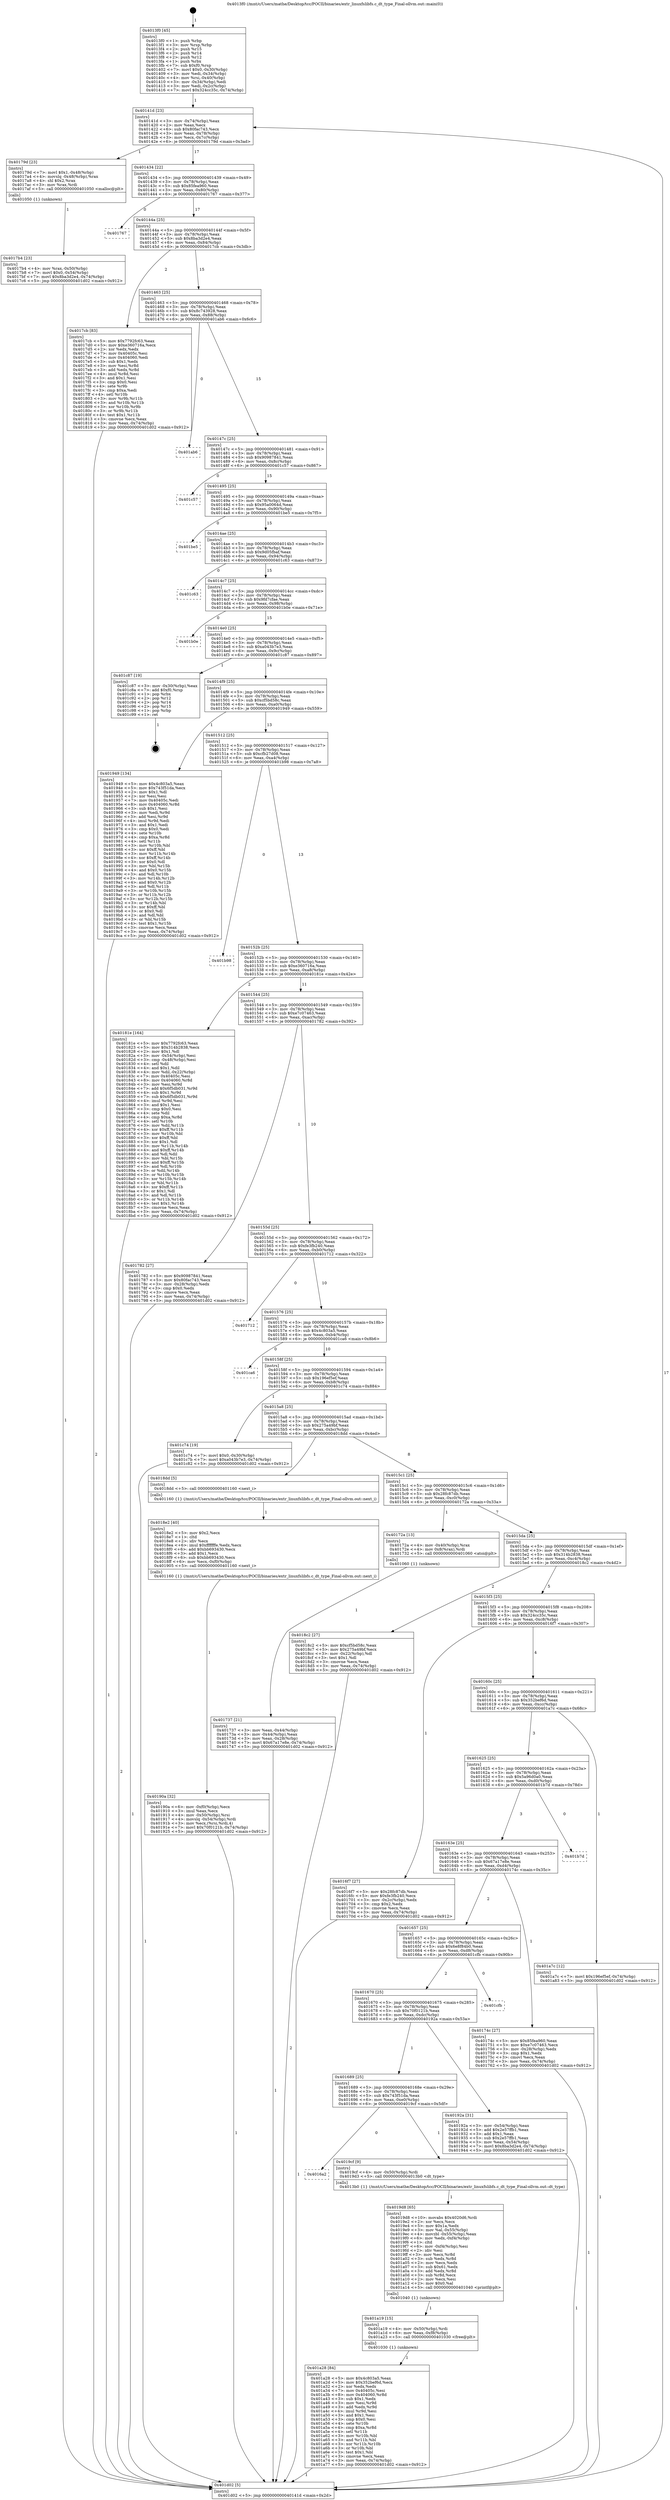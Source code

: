 digraph "0x4013f0" {
  label = "0x4013f0 (/mnt/c/Users/mathe/Desktop/tcc/POCII/binaries/extr_linuxfslibfs.c_dt_type_Final-ollvm.out::main(0))"
  labelloc = "t"
  node[shape=record]

  Entry [label="",width=0.3,height=0.3,shape=circle,fillcolor=black,style=filled]
  "0x40141d" [label="{
     0x40141d [23]\l
     | [instrs]\l
     &nbsp;&nbsp;0x40141d \<+3\>: mov -0x74(%rbp),%eax\l
     &nbsp;&nbsp;0x401420 \<+2\>: mov %eax,%ecx\l
     &nbsp;&nbsp;0x401422 \<+6\>: sub $0x80fac743,%ecx\l
     &nbsp;&nbsp;0x401428 \<+3\>: mov %eax,-0x78(%rbp)\l
     &nbsp;&nbsp;0x40142b \<+3\>: mov %ecx,-0x7c(%rbp)\l
     &nbsp;&nbsp;0x40142e \<+6\>: je 000000000040179d \<main+0x3ad\>\l
  }"]
  "0x40179d" [label="{
     0x40179d [23]\l
     | [instrs]\l
     &nbsp;&nbsp;0x40179d \<+7\>: movl $0x1,-0x48(%rbp)\l
     &nbsp;&nbsp;0x4017a4 \<+4\>: movslq -0x48(%rbp),%rax\l
     &nbsp;&nbsp;0x4017a8 \<+4\>: shl $0x2,%rax\l
     &nbsp;&nbsp;0x4017ac \<+3\>: mov %rax,%rdi\l
     &nbsp;&nbsp;0x4017af \<+5\>: call 0000000000401050 \<malloc@plt\>\l
     | [calls]\l
     &nbsp;&nbsp;0x401050 \{1\} (unknown)\l
  }"]
  "0x401434" [label="{
     0x401434 [22]\l
     | [instrs]\l
     &nbsp;&nbsp;0x401434 \<+5\>: jmp 0000000000401439 \<main+0x49\>\l
     &nbsp;&nbsp;0x401439 \<+3\>: mov -0x78(%rbp),%eax\l
     &nbsp;&nbsp;0x40143c \<+5\>: sub $0x85fea960,%eax\l
     &nbsp;&nbsp;0x401441 \<+3\>: mov %eax,-0x80(%rbp)\l
     &nbsp;&nbsp;0x401444 \<+6\>: je 0000000000401767 \<main+0x377\>\l
  }"]
  Exit [label="",width=0.3,height=0.3,shape=circle,fillcolor=black,style=filled,peripheries=2]
  "0x401767" [label="{
     0x401767\l
  }", style=dashed]
  "0x40144a" [label="{
     0x40144a [25]\l
     | [instrs]\l
     &nbsp;&nbsp;0x40144a \<+5\>: jmp 000000000040144f \<main+0x5f\>\l
     &nbsp;&nbsp;0x40144f \<+3\>: mov -0x78(%rbp),%eax\l
     &nbsp;&nbsp;0x401452 \<+5\>: sub $0x8ba3d2e4,%eax\l
     &nbsp;&nbsp;0x401457 \<+6\>: mov %eax,-0x84(%rbp)\l
     &nbsp;&nbsp;0x40145d \<+6\>: je 00000000004017cb \<main+0x3db\>\l
  }"]
  "0x401a28" [label="{
     0x401a28 [84]\l
     | [instrs]\l
     &nbsp;&nbsp;0x401a28 \<+5\>: mov $0x4c803a5,%eax\l
     &nbsp;&nbsp;0x401a2d \<+5\>: mov $0x352bef6d,%ecx\l
     &nbsp;&nbsp;0x401a32 \<+2\>: xor %edx,%edx\l
     &nbsp;&nbsp;0x401a34 \<+7\>: mov 0x40405c,%esi\l
     &nbsp;&nbsp;0x401a3b \<+8\>: mov 0x404060,%r8d\l
     &nbsp;&nbsp;0x401a43 \<+3\>: sub $0x1,%edx\l
     &nbsp;&nbsp;0x401a46 \<+3\>: mov %esi,%r9d\l
     &nbsp;&nbsp;0x401a49 \<+3\>: add %edx,%r9d\l
     &nbsp;&nbsp;0x401a4c \<+4\>: imul %r9d,%esi\l
     &nbsp;&nbsp;0x401a50 \<+3\>: and $0x1,%esi\l
     &nbsp;&nbsp;0x401a53 \<+3\>: cmp $0x0,%esi\l
     &nbsp;&nbsp;0x401a56 \<+4\>: sete %r10b\l
     &nbsp;&nbsp;0x401a5a \<+4\>: cmp $0xa,%r8d\l
     &nbsp;&nbsp;0x401a5e \<+4\>: setl %r11b\l
     &nbsp;&nbsp;0x401a62 \<+3\>: mov %r10b,%bl\l
     &nbsp;&nbsp;0x401a65 \<+3\>: and %r11b,%bl\l
     &nbsp;&nbsp;0x401a68 \<+3\>: xor %r11b,%r10b\l
     &nbsp;&nbsp;0x401a6b \<+3\>: or %r10b,%bl\l
     &nbsp;&nbsp;0x401a6e \<+3\>: test $0x1,%bl\l
     &nbsp;&nbsp;0x401a71 \<+3\>: cmovne %ecx,%eax\l
     &nbsp;&nbsp;0x401a74 \<+3\>: mov %eax,-0x74(%rbp)\l
     &nbsp;&nbsp;0x401a77 \<+5\>: jmp 0000000000401d02 \<main+0x912\>\l
  }"]
  "0x4017cb" [label="{
     0x4017cb [83]\l
     | [instrs]\l
     &nbsp;&nbsp;0x4017cb \<+5\>: mov $0x7792fc63,%eax\l
     &nbsp;&nbsp;0x4017d0 \<+5\>: mov $0xe360716a,%ecx\l
     &nbsp;&nbsp;0x4017d5 \<+2\>: xor %edx,%edx\l
     &nbsp;&nbsp;0x4017d7 \<+7\>: mov 0x40405c,%esi\l
     &nbsp;&nbsp;0x4017de \<+7\>: mov 0x404060,%edi\l
     &nbsp;&nbsp;0x4017e5 \<+3\>: sub $0x1,%edx\l
     &nbsp;&nbsp;0x4017e8 \<+3\>: mov %esi,%r8d\l
     &nbsp;&nbsp;0x4017eb \<+3\>: add %edx,%r8d\l
     &nbsp;&nbsp;0x4017ee \<+4\>: imul %r8d,%esi\l
     &nbsp;&nbsp;0x4017f2 \<+3\>: and $0x1,%esi\l
     &nbsp;&nbsp;0x4017f5 \<+3\>: cmp $0x0,%esi\l
     &nbsp;&nbsp;0x4017f8 \<+4\>: sete %r9b\l
     &nbsp;&nbsp;0x4017fc \<+3\>: cmp $0xa,%edi\l
     &nbsp;&nbsp;0x4017ff \<+4\>: setl %r10b\l
     &nbsp;&nbsp;0x401803 \<+3\>: mov %r9b,%r11b\l
     &nbsp;&nbsp;0x401806 \<+3\>: and %r10b,%r11b\l
     &nbsp;&nbsp;0x401809 \<+3\>: xor %r10b,%r9b\l
     &nbsp;&nbsp;0x40180c \<+3\>: or %r9b,%r11b\l
     &nbsp;&nbsp;0x40180f \<+4\>: test $0x1,%r11b\l
     &nbsp;&nbsp;0x401813 \<+3\>: cmovne %ecx,%eax\l
     &nbsp;&nbsp;0x401816 \<+3\>: mov %eax,-0x74(%rbp)\l
     &nbsp;&nbsp;0x401819 \<+5\>: jmp 0000000000401d02 \<main+0x912\>\l
  }"]
  "0x401463" [label="{
     0x401463 [25]\l
     | [instrs]\l
     &nbsp;&nbsp;0x401463 \<+5\>: jmp 0000000000401468 \<main+0x78\>\l
     &nbsp;&nbsp;0x401468 \<+3\>: mov -0x78(%rbp),%eax\l
     &nbsp;&nbsp;0x40146b \<+5\>: sub $0x8c743928,%eax\l
     &nbsp;&nbsp;0x401470 \<+6\>: mov %eax,-0x88(%rbp)\l
     &nbsp;&nbsp;0x401476 \<+6\>: je 0000000000401ab6 \<main+0x6c6\>\l
  }"]
  "0x401a19" [label="{
     0x401a19 [15]\l
     | [instrs]\l
     &nbsp;&nbsp;0x401a19 \<+4\>: mov -0x50(%rbp),%rdi\l
     &nbsp;&nbsp;0x401a1d \<+6\>: mov %eax,-0xf8(%rbp)\l
     &nbsp;&nbsp;0x401a23 \<+5\>: call 0000000000401030 \<free@plt\>\l
     | [calls]\l
     &nbsp;&nbsp;0x401030 \{1\} (unknown)\l
  }"]
  "0x401ab6" [label="{
     0x401ab6\l
  }", style=dashed]
  "0x40147c" [label="{
     0x40147c [25]\l
     | [instrs]\l
     &nbsp;&nbsp;0x40147c \<+5\>: jmp 0000000000401481 \<main+0x91\>\l
     &nbsp;&nbsp;0x401481 \<+3\>: mov -0x78(%rbp),%eax\l
     &nbsp;&nbsp;0x401484 \<+5\>: sub $0x90987841,%eax\l
     &nbsp;&nbsp;0x401489 \<+6\>: mov %eax,-0x8c(%rbp)\l
     &nbsp;&nbsp;0x40148f \<+6\>: je 0000000000401c57 \<main+0x867\>\l
  }"]
  "0x4019d8" [label="{
     0x4019d8 [65]\l
     | [instrs]\l
     &nbsp;&nbsp;0x4019d8 \<+10\>: movabs $0x4020d6,%rdi\l
     &nbsp;&nbsp;0x4019e2 \<+2\>: xor %ecx,%ecx\l
     &nbsp;&nbsp;0x4019e4 \<+5\>: mov $0x1a,%edx\l
     &nbsp;&nbsp;0x4019e9 \<+3\>: mov %al,-0x55(%rbp)\l
     &nbsp;&nbsp;0x4019ec \<+4\>: movzbl -0x55(%rbp),%eax\l
     &nbsp;&nbsp;0x4019f0 \<+6\>: mov %edx,-0xf4(%rbp)\l
     &nbsp;&nbsp;0x4019f6 \<+1\>: cltd\l
     &nbsp;&nbsp;0x4019f7 \<+6\>: mov -0xf4(%rbp),%esi\l
     &nbsp;&nbsp;0x4019fd \<+2\>: idiv %esi\l
     &nbsp;&nbsp;0x4019ff \<+3\>: mov %ecx,%r8d\l
     &nbsp;&nbsp;0x401a02 \<+3\>: sub %edx,%r8d\l
     &nbsp;&nbsp;0x401a05 \<+2\>: mov %ecx,%edx\l
     &nbsp;&nbsp;0x401a07 \<+3\>: sub $0x61,%edx\l
     &nbsp;&nbsp;0x401a0a \<+3\>: add %edx,%r8d\l
     &nbsp;&nbsp;0x401a0d \<+3\>: sub %r8d,%ecx\l
     &nbsp;&nbsp;0x401a10 \<+2\>: mov %ecx,%esi\l
     &nbsp;&nbsp;0x401a12 \<+2\>: mov $0x0,%al\l
     &nbsp;&nbsp;0x401a14 \<+5\>: call 0000000000401040 \<printf@plt\>\l
     | [calls]\l
     &nbsp;&nbsp;0x401040 \{1\} (unknown)\l
  }"]
  "0x401c57" [label="{
     0x401c57\l
  }", style=dashed]
  "0x401495" [label="{
     0x401495 [25]\l
     | [instrs]\l
     &nbsp;&nbsp;0x401495 \<+5\>: jmp 000000000040149a \<main+0xaa\>\l
     &nbsp;&nbsp;0x40149a \<+3\>: mov -0x78(%rbp),%eax\l
     &nbsp;&nbsp;0x40149d \<+5\>: sub $0x95a0064d,%eax\l
     &nbsp;&nbsp;0x4014a2 \<+6\>: mov %eax,-0x90(%rbp)\l
     &nbsp;&nbsp;0x4014a8 \<+6\>: je 0000000000401be5 \<main+0x7f5\>\l
  }"]
  "0x4016a2" [label="{
     0x4016a2\l
  }", style=dashed]
  "0x401be5" [label="{
     0x401be5\l
  }", style=dashed]
  "0x4014ae" [label="{
     0x4014ae [25]\l
     | [instrs]\l
     &nbsp;&nbsp;0x4014ae \<+5\>: jmp 00000000004014b3 \<main+0xc3\>\l
     &nbsp;&nbsp;0x4014b3 \<+3\>: mov -0x78(%rbp),%eax\l
     &nbsp;&nbsp;0x4014b6 \<+5\>: sub $0x9d05fbaf,%eax\l
     &nbsp;&nbsp;0x4014bb \<+6\>: mov %eax,-0x94(%rbp)\l
     &nbsp;&nbsp;0x4014c1 \<+6\>: je 0000000000401c63 \<main+0x873\>\l
  }"]
  "0x4019cf" [label="{
     0x4019cf [9]\l
     | [instrs]\l
     &nbsp;&nbsp;0x4019cf \<+4\>: mov -0x50(%rbp),%rdi\l
     &nbsp;&nbsp;0x4019d3 \<+5\>: call 00000000004013b0 \<dt_type\>\l
     | [calls]\l
     &nbsp;&nbsp;0x4013b0 \{1\} (/mnt/c/Users/mathe/Desktop/tcc/POCII/binaries/extr_linuxfslibfs.c_dt_type_Final-ollvm.out::dt_type)\l
  }"]
  "0x401c63" [label="{
     0x401c63\l
  }", style=dashed]
  "0x4014c7" [label="{
     0x4014c7 [25]\l
     | [instrs]\l
     &nbsp;&nbsp;0x4014c7 \<+5\>: jmp 00000000004014cc \<main+0xdc\>\l
     &nbsp;&nbsp;0x4014cc \<+3\>: mov -0x78(%rbp),%eax\l
     &nbsp;&nbsp;0x4014cf \<+5\>: sub $0x9fd7cfae,%eax\l
     &nbsp;&nbsp;0x4014d4 \<+6\>: mov %eax,-0x98(%rbp)\l
     &nbsp;&nbsp;0x4014da \<+6\>: je 0000000000401b0e \<main+0x71e\>\l
  }"]
  "0x401689" [label="{
     0x401689 [25]\l
     | [instrs]\l
     &nbsp;&nbsp;0x401689 \<+5\>: jmp 000000000040168e \<main+0x29e\>\l
     &nbsp;&nbsp;0x40168e \<+3\>: mov -0x78(%rbp),%eax\l
     &nbsp;&nbsp;0x401691 \<+5\>: sub $0x743f51da,%eax\l
     &nbsp;&nbsp;0x401696 \<+6\>: mov %eax,-0xe0(%rbp)\l
     &nbsp;&nbsp;0x40169c \<+6\>: je 00000000004019cf \<main+0x5df\>\l
  }"]
  "0x401b0e" [label="{
     0x401b0e\l
  }", style=dashed]
  "0x4014e0" [label="{
     0x4014e0 [25]\l
     | [instrs]\l
     &nbsp;&nbsp;0x4014e0 \<+5\>: jmp 00000000004014e5 \<main+0xf5\>\l
     &nbsp;&nbsp;0x4014e5 \<+3\>: mov -0x78(%rbp),%eax\l
     &nbsp;&nbsp;0x4014e8 \<+5\>: sub $0xa043b7e3,%eax\l
     &nbsp;&nbsp;0x4014ed \<+6\>: mov %eax,-0x9c(%rbp)\l
     &nbsp;&nbsp;0x4014f3 \<+6\>: je 0000000000401c87 \<main+0x897\>\l
  }"]
  "0x40192a" [label="{
     0x40192a [31]\l
     | [instrs]\l
     &nbsp;&nbsp;0x40192a \<+3\>: mov -0x54(%rbp),%eax\l
     &nbsp;&nbsp;0x40192d \<+5\>: add $0x2e57ffb1,%eax\l
     &nbsp;&nbsp;0x401932 \<+3\>: add $0x1,%eax\l
     &nbsp;&nbsp;0x401935 \<+5\>: sub $0x2e57ffb1,%eax\l
     &nbsp;&nbsp;0x40193a \<+3\>: mov %eax,-0x54(%rbp)\l
     &nbsp;&nbsp;0x40193d \<+7\>: movl $0x8ba3d2e4,-0x74(%rbp)\l
     &nbsp;&nbsp;0x401944 \<+5\>: jmp 0000000000401d02 \<main+0x912\>\l
  }"]
  "0x401c87" [label="{
     0x401c87 [19]\l
     | [instrs]\l
     &nbsp;&nbsp;0x401c87 \<+3\>: mov -0x30(%rbp),%eax\l
     &nbsp;&nbsp;0x401c8a \<+7\>: add $0xf0,%rsp\l
     &nbsp;&nbsp;0x401c91 \<+1\>: pop %rbx\l
     &nbsp;&nbsp;0x401c92 \<+2\>: pop %r12\l
     &nbsp;&nbsp;0x401c94 \<+2\>: pop %r14\l
     &nbsp;&nbsp;0x401c96 \<+2\>: pop %r15\l
     &nbsp;&nbsp;0x401c98 \<+1\>: pop %rbp\l
     &nbsp;&nbsp;0x401c99 \<+1\>: ret\l
  }"]
  "0x4014f9" [label="{
     0x4014f9 [25]\l
     | [instrs]\l
     &nbsp;&nbsp;0x4014f9 \<+5\>: jmp 00000000004014fe \<main+0x10e\>\l
     &nbsp;&nbsp;0x4014fe \<+3\>: mov -0x78(%rbp),%eax\l
     &nbsp;&nbsp;0x401501 \<+5\>: sub $0xcf5bd58c,%eax\l
     &nbsp;&nbsp;0x401506 \<+6\>: mov %eax,-0xa0(%rbp)\l
     &nbsp;&nbsp;0x40150c \<+6\>: je 0000000000401949 \<main+0x559\>\l
  }"]
  "0x401670" [label="{
     0x401670 [25]\l
     | [instrs]\l
     &nbsp;&nbsp;0x401670 \<+5\>: jmp 0000000000401675 \<main+0x285\>\l
     &nbsp;&nbsp;0x401675 \<+3\>: mov -0x78(%rbp),%eax\l
     &nbsp;&nbsp;0x401678 \<+5\>: sub $0x70f0121b,%eax\l
     &nbsp;&nbsp;0x40167d \<+6\>: mov %eax,-0xdc(%rbp)\l
     &nbsp;&nbsp;0x401683 \<+6\>: je 000000000040192a \<main+0x53a\>\l
  }"]
  "0x401949" [label="{
     0x401949 [134]\l
     | [instrs]\l
     &nbsp;&nbsp;0x401949 \<+5\>: mov $0x4c803a5,%eax\l
     &nbsp;&nbsp;0x40194e \<+5\>: mov $0x743f51da,%ecx\l
     &nbsp;&nbsp;0x401953 \<+2\>: mov $0x1,%dl\l
     &nbsp;&nbsp;0x401955 \<+2\>: xor %esi,%esi\l
     &nbsp;&nbsp;0x401957 \<+7\>: mov 0x40405c,%edi\l
     &nbsp;&nbsp;0x40195e \<+8\>: mov 0x404060,%r8d\l
     &nbsp;&nbsp;0x401966 \<+3\>: sub $0x1,%esi\l
     &nbsp;&nbsp;0x401969 \<+3\>: mov %edi,%r9d\l
     &nbsp;&nbsp;0x40196c \<+3\>: add %esi,%r9d\l
     &nbsp;&nbsp;0x40196f \<+4\>: imul %r9d,%edi\l
     &nbsp;&nbsp;0x401973 \<+3\>: and $0x1,%edi\l
     &nbsp;&nbsp;0x401976 \<+3\>: cmp $0x0,%edi\l
     &nbsp;&nbsp;0x401979 \<+4\>: sete %r10b\l
     &nbsp;&nbsp;0x40197d \<+4\>: cmp $0xa,%r8d\l
     &nbsp;&nbsp;0x401981 \<+4\>: setl %r11b\l
     &nbsp;&nbsp;0x401985 \<+3\>: mov %r10b,%bl\l
     &nbsp;&nbsp;0x401988 \<+3\>: xor $0xff,%bl\l
     &nbsp;&nbsp;0x40198b \<+3\>: mov %r11b,%r14b\l
     &nbsp;&nbsp;0x40198e \<+4\>: xor $0xff,%r14b\l
     &nbsp;&nbsp;0x401992 \<+3\>: xor $0x0,%dl\l
     &nbsp;&nbsp;0x401995 \<+3\>: mov %bl,%r15b\l
     &nbsp;&nbsp;0x401998 \<+4\>: and $0x0,%r15b\l
     &nbsp;&nbsp;0x40199c \<+3\>: and %dl,%r10b\l
     &nbsp;&nbsp;0x40199f \<+3\>: mov %r14b,%r12b\l
     &nbsp;&nbsp;0x4019a2 \<+4\>: and $0x0,%r12b\l
     &nbsp;&nbsp;0x4019a6 \<+3\>: and %dl,%r11b\l
     &nbsp;&nbsp;0x4019a9 \<+3\>: or %r10b,%r15b\l
     &nbsp;&nbsp;0x4019ac \<+3\>: or %r11b,%r12b\l
     &nbsp;&nbsp;0x4019af \<+3\>: xor %r12b,%r15b\l
     &nbsp;&nbsp;0x4019b2 \<+3\>: or %r14b,%bl\l
     &nbsp;&nbsp;0x4019b5 \<+3\>: xor $0xff,%bl\l
     &nbsp;&nbsp;0x4019b8 \<+3\>: or $0x0,%dl\l
     &nbsp;&nbsp;0x4019bb \<+2\>: and %dl,%bl\l
     &nbsp;&nbsp;0x4019bd \<+3\>: or %bl,%r15b\l
     &nbsp;&nbsp;0x4019c0 \<+4\>: test $0x1,%r15b\l
     &nbsp;&nbsp;0x4019c4 \<+3\>: cmovne %ecx,%eax\l
     &nbsp;&nbsp;0x4019c7 \<+3\>: mov %eax,-0x74(%rbp)\l
     &nbsp;&nbsp;0x4019ca \<+5\>: jmp 0000000000401d02 \<main+0x912\>\l
  }"]
  "0x401512" [label="{
     0x401512 [25]\l
     | [instrs]\l
     &nbsp;&nbsp;0x401512 \<+5\>: jmp 0000000000401517 \<main+0x127\>\l
     &nbsp;&nbsp;0x401517 \<+3\>: mov -0x78(%rbp),%eax\l
     &nbsp;&nbsp;0x40151a \<+5\>: sub $0xcfb27d08,%eax\l
     &nbsp;&nbsp;0x40151f \<+6\>: mov %eax,-0xa4(%rbp)\l
     &nbsp;&nbsp;0x401525 \<+6\>: je 0000000000401b98 \<main+0x7a8\>\l
  }"]
  "0x401cfb" [label="{
     0x401cfb\l
  }", style=dashed]
  "0x401b98" [label="{
     0x401b98\l
  }", style=dashed]
  "0x40152b" [label="{
     0x40152b [25]\l
     | [instrs]\l
     &nbsp;&nbsp;0x40152b \<+5\>: jmp 0000000000401530 \<main+0x140\>\l
     &nbsp;&nbsp;0x401530 \<+3\>: mov -0x78(%rbp),%eax\l
     &nbsp;&nbsp;0x401533 \<+5\>: sub $0xe360716a,%eax\l
     &nbsp;&nbsp;0x401538 \<+6\>: mov %eax,-0xa8(%rbp)\l
     &nbsp;&nbsp;0x40153e \<+6\>: je 000000000040181e \<main+0x42e\>\l
  }"]
  "0x40190a" [label="{
     0x40190a [32]\l
     | [instrs]\l
     &nbsp;&nbsp;0x40190a \<+6\>: mov -0xf0(%rbp),%ecx\l
     &nbsp;&nbsp;0x401910 \<+3\>: imul %eax,%ecx\l
     &nbsp;&nbsp;0x401913 \<+4\>: mov -0x50(%rbp),%rsi\l
     &nbsp;&nbsp;0x401917 \<+4\>: movslq -0x54(%rbp),%rdi\l
     &nbsp;&nbsp;0x40191b \<+3\>: mov %ecx,(%rsi,%rdi,4)\l
     &nbsp;&nbsp;0x40191e \<+7\>: movl $0x70f0121b,-0x74(%rbp)\l
     &nbsp;&nbsp;0x401925 \<+5\>: jmp 0000000000401d02 \<main+0x912\>\l
  }"]
  "0x40181e" [label="{
     0x40181e [164]\l
     | [instrs]\l
     &nbsp;&nbsp;0x40181e \<+5\>: mov $0x7792fc63,%eax\l
     &nbsp;&nbsp;0x401823 \<+5\>: mov $0x314b2838,%ecx\l
     &nbsp;&nbsp;0x401828 \<+2\>: mov $0x1,%dl\l
     &nbsp;&nbsp;0x40182a \<+3\>: mov -0x54(%rbp),%esi\l
     &nbsp;&nbsp;0x40182d \<+3\>: cmp -0x48(%rbp),%esi\l
     &nbsp;&nbsp;0x401830 \<+4\>: setl %dil\l
     &nbsp;&nbsp;0x401834 \<+4\>: and $0x1,%dil\l
     &nbsp;&nbsp;0x401838 \<+4\>: mov %dil,-0x22(%rbp)\l
     &nbsp;&nbsp;0x40183c \<+7\>: mov 0x40405c,%esi\l
     &nbsp;&nbsp;0x401843 \<+8\>: mov 0x404060,%r8d\l
     &nbsp;&nbsp;0x40184b \<+3\>: mov %esi,%r9d\l
     &nbsp;&nbsp;0x40184e \<+7\>: add $0x6f5db031,%r9d\l
     &nbsp;&nbsp;0x401855 \<+4\>: sub $0x1,%r9d\l
     &nbsp;&nbsp;0x401859 \<+7\>: sub $0x6f5db031,%r9d\l
     &nbsp;&nbsp;0x401860 \<+4\>: imul %r9d,%esi\l
     &nbsp;&nbsp;0x401864 \<+3\>: and $0x1,%esi\l
     &nbsp;&nbsp;0x401867 \<+3\>: cmp $0x0,%esi\l
     &nbsp;&nbsp;0x40186a \<+4\>: sete %dil\l
     &nbsp;&nbsp;0x40186e \<+4\>: cmp $0xa,%r8d\l
     &nbsp;&nbsp;0x401872 \<+4\>: setl %r10b\l
     &nbsp;&nbsp;0x401876 \<+3\>: mov %dil,%r11b\l
     &nbsp;&nbsp;0x401879 \<+4\>: xor $0xff,%r11b\l
     &nbsp;&nbsp;0x40187d \<+3\>: mov %r10b,%bl\l
     &nbsp;&nbsp;0x401880 \<+3\>: xor $0xff,%bl\l
     &nbsp;&nbsp;0x401883 \<+3\>: xor $0x1,%dl\l
     &nbsp;&nbsp;0x401886 \<+3\>: mov %r11b,%r14b\l
     &nbsp;&nbsp;0x401889 \<+4\>: and $0xff,%r14b\l
     &nbsp;&nbsp;0x40188d \<+3\>: and %dl,%dil\l
     &nbsp;&nbsp;0x401890 \<+3\>: mov %bl,%r15b\l
     &nbsp;&nbsp;0x401893 \<+4\>: and $0xff,%r15b\l
     &nbsp;&nbsp;0x401897 \<+3\>: and %dl,%r10b\l
     &nbsp;&nbsp;0x40189a \<+3\>: or %dil,%r14b\l
     &nbsp;&nbsp;0x40189d \<+3\>: or %r10b,%r15b\l
     &nbsp;&nbsp;0x4018a0 \<+3\>: xor %r15b,%r14b\l
     &nbsp;&nbsp;0x4018a3 \<+3\>: or %bl,%r11b\l
     &nbsp;&nbsp;0x4018a6 \<+4\>: xor $0xff,%r11b\l
     &nbsp;&nbsp;0x4018aa \<+3\>: or $0x1,%dl\l
     &nbsp;&nbsp;0x4018ad \<+3\>: and %dl,%r11b\l
     &nbsp;&nbsp;0x4018b0 \<+3\>: or %r11b,%r14b\l
     &nbsp;&nbsp;0x4018b3 \<+4\>: test $0x1,%r14b\l
     &nbsp;&nbsp;0x4018b7 \<+3\>: cmovne %ecx,%eax\l
     &nbsp;&nbsp;0x4018ba \<+3\>: mov %eax,-0x74(%rbp)\l
     &nbsp;&nbsp;0x4018bd \<+5\>: jmp 0000000000401d02 \<main+0x912\>\l
  }"]
  "0x401544" [label="{
     0x401544 [25]\l
     | [instrs]\l
     &nbsp;&nbsp;0x401544 \<+5\>: jmp 0000000000401549 \<main+0x159\>\l
     &nbsp;&nbsp;0x401549 \<+3\>: mov -0x78(%rbp),%eax\l
     &nbsp;&nbsp;0x40154c \<+5\>: sub $0xe7c07463,%eax\l
     &nbsp;&nbsp;0x401551 \<+6\>: mov %eax,-0xac(%rbp)\l
     &nbsp;&nbsp;0x401557 \<+6\>: je 0000000000401782 \<main+0x392\>\l
  }"]
  "0x4018e2" [label="{
     0x4018e2 [40]\l
     | [instrs]\l
     &nbsp;&nbsp;0x4018e2 \<+5\>: mov $0x2,%ecx\l
     &nbsp;&nbsp;0x4018e7 \<+1\>: cltd\l
     &nbsp;&nbsp;0x4018e8 \<+2\>: idiv %ecx\l
     &nbsp;&nbsp;0x4018ea \<+6\>: imul $0xfffffffe,%edx,%ecx\l
     &nbsp;&nbsp;0x4018f0 \<+6\>: add $0xbb693430,%ecx\l
     &nbsp;&nbsp;0x4018f6 \<+3\>: add $0x1,%ecx\l
     &nbsp;&nbsp;0x4018f9 \<+6\>: sub $0xbb693430,%ecx\l
     &nbsp;&nbsp;0x4018ff \<+6\>: mov %ecx,-0xf0(%rbp)\l
     &nbsp;&nbsp;0x401905 \<+5\>: call 0000000000401160 \<next_i\>\l
     | [calls]\l
     &nbsp;&nbsp;0x401160 \{1\} (/mnt/c/Users/mathe/Desktop/tcc/POCII/binaries/extr_linuxfslibfs.c_dt_type_Final-ollvm.out::next_i)\l
  }"]
  "0x401782" [label="{
     0x401782 [27]\l
     | [instrs]\l
     &nbsp;&nbsp;0x401782 \<+5\>: mov $0x90987841,%eax\l
     &nbsp;&nbsp;0x401787 \<+5\>: mov $0x80fac743,%ecx\l
     &nbsp;&nbsp;0x40178c \<+3\>: mov -0x28(%rbp),%edx\l
     &nbsp;&nbsp;0x40178f \<+3\>: cmp $0x0,%edx\l
     &nbsp;&nbsp;0x401792 \<+3\>: cmove %ecx,%eax\l
     &nbsp;&nbsp;0x401795 \<+3\>: mov %eax,-0x74(%rbp)\l
     &nbsp;&nbsp;0x401798 \<+5\>: jmp 0000000000401d02 \<main+0x912\>\l
  }"]
  "0x40155d" [label="{
     0x40155d [25]\l
     | [instrs]\l
     &nbsp;&nbsp;0x40155d \<+5\>: jmp 0000000000401562 \<main+0x172\>\l
     &nbsp;&nbsp;0x401562 \<+3\>: mov -0x78(%rbp),%eax\l
     &nbsp;&nbsp;0x401565 \<+5\>: sub $0xfe3fb240,%eax\l
     &nbsp;&nbsp;0x40156a \<+6\>: mov %eax,-0xb0(%rbp)\l
     &nbsp;&nbsp;0x401570 \<+6\>: je 0000000000401712 \<main+0x322\>\l
  }"]
  "0x4017b4" [label="{
     0x4017b4 [23]\l
     | [instrs]\l
     &nbsp;&nbsp;0x4017b4 \<+4\>: mov %rax,-0x50(%rbp)\l
     &nbsp;&nbsp;0x4017b8 \<+7\>: movl $0x0,-0x54(%rbp)\l
     &nbsp;&nbsp;0x4017bf \<+7\>: movl $0x8ba3d2e4,-0x74(%rbp)\l
     &nbsp;&nbsp;0x4017c6 \<+5\>: jmp 0000000000401d02 \<main+0x912\>\l
  }"]
  "0x401712" [label="{
     0x401712\l
  }", style=dashed]
  "0x401576" [label="{
     0x401576 [25]\l
     | [instrs]\l
     &nbsp;&nbsp;0x401576 \<+5\>: jmp 000000000040157b \<main+0x18b\>\l
     &nbsp;&nbsp;0x40157b \<+3\>: mov -0x78(%rbp),%eax\l
     &nbsp;&nbsp;0x40157e \<+5\>: sub $0x4c803a5,%eax\l
     &nbsp;&nbsp;0x401583 \<+6\>: mov %eax,-0xb4(%rbp)\l
     &nbsp;&nbsp;0x401589 \<+6\>: je 0000000000401ca6 \<main+0x8b6\>\l
  }"]
  "0x401657" [label="{
     0x401657 [25]\l
     | [instrs]\l
     &nbsp;&nbsp;0x401657 \<+5\>: jmp 000000000040165c \<main+0x26c\>\l
     &nbsp;&nbsp;0x40165c \<+3\>: mov -0x78(%rbp),%eax\l
     &nbsp;&nbsp;0x40165f \<+5\>: sub $0x6e8f84b0,%eax\l
     &nbsp;&nbsp;0x401664 \<+6\>: mov %eax,-0xd8(%rbp)\l
     &nbsp;&nbsp;0x40166a \<+6\>: je 0000000000401cfb \<main+0x90b\>\l
  }"]
  "0x401ca6" [label="{
     0x401ca6\l
  }", style=dashed]
  "0x40158f" [label="{
     0x40158f [25]\l
     | [instrs]\l
     &nbsp;&nbsp;0x40158f \<+5\>: jmp 0000000000401594 \<main+0x1a4\>\l
     &nbsp;&nbsp;0x401594 \<+3\>: mov -0x78(%rbp),%eax\l
     &nbsp;&nbsp;0x401597 \<+5\>: sub $0x196ef5ef,%eax\l
     &nbsp;&nbsp;0x40159c \<+6\>: mov %eax,-0xb8(%rbp)\l
     &nbsp;&nbsp;0x4015a2 \<+6\>: je 0000000000401c74 \<main+0x884\>\l
  }"]
  "0x40174c" [label="{
     0x40174c [27]\l
     | [instrs]\l
     &nbsp;&nbsp;0x40174c \<+5\>: mov $0x85fea960,%eax\l
     &nbsp;&nbsp;0x401751 \<+5\>: mov $0xe7c07463,%ecx\l
     &nbsp;&nbsp;0x401756 \<+3\>: mov -0x28(%rbp),%edx\l
     &nbsp;&nbsp;0x401759 \<+3\>: cmp $0x1,%edx\l
     &nbsp;&nbsp;0x40175c \<+3\>: cmovl %ecx,%eax\l
     &nbsp;&nbsp;0x40175f \<+3\>: mov %eax,-0x74(%rbp)\l
     &nbsp;&nbsp;0x401762 \<+5\>: jmp 0000000000401d02 \<main+0x912\>\l
  }"]
  "0x401c74" [label="{
     0x401c74 [19]\l
     | [instrs]\l
     &nbsp;&nbsp;0x401c74 \<+7\>: movl $0x0,-0x30(%rbp)\l
     &nbsp;&nbsp;0x401c7b \<+7\>: movl $0xa043b7e3,-0x74(%rbp)\l
     &nbsp;&nbsp;0x401c82 \<+5\>: jmp 0000000000401d02 \<main+0x912\>\l
  }"]
  "0x4015a8" [label="{
     0x4015a8 [25]\l
     | [instrs]\l
     &nbsp;&nbsp;0x4015a8 \<+5\>: jmp 00000000004015ad \<main+0x1bd\>\l
     &nbsp;&nbsp;0x4015ad \<+3\>: mov -0x78(%rbp),%eax\l
     &nbsp;&nbsp;0x4015b0 \<+5\>: sub $0x275a49bf,%eax\l
     &nbsp;&nbsp;0x4015b5 \<+6\>: mov %eax,-0xbc(%rbp)\l
     &nbsp;&nbsp;0x4015bb \<+6\>: je 00000000004018dd \<main+0x4ed\>\l
  }"]
  "0x40163e" [label="{
     0x40163e [25]\l
     | [instrs]\l
     &nbsp;&nbsp;0x40163e \<+5\>: jmp 0000000000401643 \<main+0x253\>\l
     &nbsp;&nbsp;0x401643 \<+3\>: mov -0x78(%rbp),%eax\l
     &nbsp;&nbsp;0x401646 \<+5\>: sub $0x67a17e8e,%eax\l
     &nbsp;&nbsp;0x40164b \<+6\>: mov %eax,-0xd4(%rbp)\l
     &nbsp;&nbsp;0x401651 \<+6\>: je 000000000040174c \<main+0x35c\>\l
  }"]
  "0x4018dd" [label="{
     0x4018dd [5]\l
     | [instrs]\l
     &nbsp;&nbsp;0x4018dd \<+5\>: call 0000000000401160 \<next_i\>\l
     | [calls]\l
     &nbsp;&nbsp;0x401160 \{1\} (/mnt/c/Users/mathe/Desktop/tcc/POCII/binaries/extr_linuxfslibfs.c_dt_type_Final-ollvm.out::next_i)\l
  }"]
  "0x4015c1" [label="{
     0x4015c1 [25]\l
     | [instrs]\l
     &nbsp;&nbsp;0x4015c1 \<+5\>: jmp 00000000004015c6 \<main+0x1d6\>\l
     &nbsp;&nbsp;0x4015c6 \<+3\>: mov -0x78(%rbp),%eax\l
     &nbsp;&nbsp;0x4015c9 \<+5\>: sub $0x28fc87db,%eax\l
     &nbsp;&nbsp;0x4015ce \<+6\>: mov %eax,-0xc0(%rbp)\l
     &nbsp;&nbsp;0x4015d4 \<+6\>: je 000000000040172a \<main+0x33a\>\l
  }"]
  "0x401b7d" [label="{
     0x401b7d\l
  }", style=dashed]
  "0x40172a" [label="{
     0x40172a [13]\l
     | [instrs]\l
     &nbsp;&nbsp;0x40172a \<+4\>: mov -0x40(%rbp),%rax\l
     &nbsp;&nbsp;0x40172e \<+4\>: mov 0x8(%rax),%rdi\l
     &nbsp;&nbsp;0x401732 \<+5\>: call 0000000000401060 \<atoi@plt\>\l
     | [calls]\l
     &nbsp;&nbsp;0x401060 \{1\} (unknown)\l
  }"]
  "0x4015da" [label="{
     0x4015da [25]\l
     | [instrs]\l
     &nbsp;&nbsp;0x4015da \<+5\>: jmp 00000000004015df \<main+0x1ef\>\l
     &nbsp;&nbsp;0x4015df \<+3\>: mov -0x78(%rbp),%eax\l
     &nbsp;&nbsp;0x4015e2 \<+5\>: sub $0x314b2838,%eax\l
     &nbsp;&nbsp;0x4015e7 \<+6\>: mov %eax,-0xc4(%rbp)\l
     &nbsp;&nbsp;0x4015ed \<+6\>: je 00000000004018c2 \<main+0x4d2\>\l
  }"]
  "0x401625" [label="{
     0x401625 [25]\l
     | [instrs]\l
     &nbsp;&nbsp;0x401625 \<+5\>: jmp 000000000040162a \<main+0x23a\>\l
     &nbsp;&nbsp;0x40162a \<+3\>: mov -0x78(%rbp),%eax\l
     &nbsp;&nbsp;0x40162d \<+5\>: sub $0x5a96d0a0,%eax\l
     &nbsp;&nbsp;0x401632 \<+6\>: mov %eax,-0xd0(%rbp)\l
     &nbsp;&nbsp;0x401638 \<+6\>: je 0000000000401b7d \<main+0x78d\>\l
  }"]
  "0x4018c2" [label="{
     0x4018c2 [27]\l
     | [instrs]\l
     &nbsp;&nbsp;0x4018c2 \<+5\>: mov $0xcf5bd58c,%eax\l
     &nbsp;&nbsp;0x4018c7 \<+5\>: mov $0x275a49bf,%ecx\l
     &nbsp;&nbsp;0x4018cc \<+3\>: mov -0x22(%rbp),%dl\l
     &nbsp;&nbsp;0x4018cf \<+3\>: test $0x1,%dl\l
     &nbsp;&nbsp;0x4018d2 \<+3\>: cmovne %ecx,%eax\l
     &nbsp;&nbsp;0x4018d5 \<+3\>: mov %eax,-0x74(%rbp)\l
     &nbsp;&nbsp;0x4018d8 \<+5\>: jmp 0000000000401d02 \<main+0x912\>\l
  }"]
  "0x4015f3" [label="{
     0x4015f3 [25]\l
     | [instrs]\l
     &nbsp;&nbsp;0x4015f3 \<+5\>: jmp 00000000004015f8 \<main+0x208\>\l
     &nbsp;&nbsp;0x4015f8 \<+3\>: mov -0x78(%rbp),%eax\l
     &nbsp;&nbsp;0x4015fb \<+5\>: sub $0x324cc35c,%eax\l
     &nbsp;&nbsp;0x401600 \<+6\>: mov %eax,-0xc8(%rbp)\l
     &nbsp;&nbsp;0x401606 \<+6\>: je 00000000004016f7 \<main+0x307\>\l
  }"]
  "0x401a7c" [label="{
     0x401a7c [12]\l
     | [instrs]\l
     &nbsp;&nbsp;0x401a7c \<+7\>: movl $0x196ef5ef,-0x74(%rbp)\l
     &nbsp;&nbsp;0x401a83 \<+5\>: jmp 0000000000401d02 \<main+0x912\>\l
  }"]
  "0x4016f7" [label="{
     0x4016f7 [27]\l
     | [instrs]\l
     &nbsp;&nbsp;0x4016f7 \<+5\>: mov $0x28fc87db,%eax\l
     &nbsp;&nbsp;0x4016fc \<+5\>: mov $0xfe3fb240,%ecx\l
     &nbsp;&nbsp;0x401701 \<+3\>: mov -0x2c(%rbp),%edx\l
     &nbsp;&nbsp;0x401704 \<+3\>: cmp $0x2,%edx\l
     &nbsp;&nbsp;0x401707 \<+3\>: cmovne %ecx,%eax\l
     &nbsp;&nbsp;0x40170a \<+3\>: mov %eax,-0x74(%rbp)\l
     &nbsp;&nbsp;0x40170d \<+5\>: jmp 0000000000401d02 \<main+0x912\>\l
  }"]
  "0x40160c" [label="{
     0x40160c [25]\l
     | [instrs]\l
     &nbsp;&nbsp;0x40160c \<+5\>: jmp 0000000000401611 \<main+0x221\>\l
     &nbsp;&nbsp;0x401611 \<+3\>: mov -0x78(%rbp),%eax\l
     &nbsp;&nbsp;0x401614 \<+5\>: sub $0x352bef6d,%eax\l
     &nbsp;&nbsp;0x401619 \<+6\>: mov %eax,-0xcc(%rbp)\l
     &nbsp;&nbsp;0x40161f \<+6\>: je 0000000000401a7c \<main+0x68c\>\l
  }"]
  "0x401d02" [label="{
     0x401d02 [5]\l
     | [instrs]\l
     &nbsp;&nbsp;0x401d02 \<+5\>: jmp 000000000040141d \<main+0x2d\>\l
  }"]
  "0x4013f0" [label="{
     0x4013f0 [45]\l
     | [instrs]\l
     &nbsp;&nbsp;0x4013f0 \<+1\>: push %rbp\l
     &nbsp;&nbsp;0x4013f1 \<+3\>: mov %rsp,%rbp\l
     &nbsp;&nbsp;0x4013f4 \<+2\>: push %r15\l
     &nbsp;&nbsp;0x4013f6 \<+2\>: push %r14\l
     &nbsp;&nbsp;0x4013f8 \<+2\>: push %r12\l
     &nbsp;&nbsp;0x4013fa \<+1\>: push %rbx\l
     &nbsp;&nbsp;0x4013fb \<+7\>: sub $0xf0,%rsp\l
     &nbsp;&nbsp;0x401402 \<+7\>: movl $0x0,-0x30(%rbp)\l
     &nbsp;&nbsp;0x401409 \<+3\>: mov %edi,-0x34(%rbp)\l
     &nbsp;&nbsp;0x40140c \<+4\>: mov %rsi,-0x40(%rbp)\l
     &nbsp;&nbsp;0x401410 \<+3\>: mov -0x34(%rbp),%edi\l
     &nbsp;&nbsp;0x401413 \<+3\>: mov %edi,-0x2c(%rbp)\l
     &nbsp;&nbsp;0x401416 \<+7\>: movl $0x324cc35c,-0x74(%rbp)\l
  }"]
  "0x401737" [label="{
     0x401737 [21]\l
     | [instrs]\l
     &nbsp;&nbsp;0x401737 \<+3\>: mov %eax,-0x44(%rbp)\l
     &nbsp;&nbsp;0x40173a \<+3\>: mov -0x44(%rbp),%eax\l
     &nbsp;&nbsp;0x40173d \<+3\>: mov %eax,-0x28(%rbp)\l
     &nbsp;&nbsp;0x401740 \<+7\>: movl $0x67a17e8e,-0x74(%rbp)\l
     &nbsp;&nbsp;0x401747 \<+5\>: jmp 0000000000401d02 \<main+0x912\>\l
  }"]
  Entry -> "0x4013f0" [label=" 1"]
  "0x40141d" -> "0x40179d" [label=" 1"]
  "0x40141d" -> "0x401434" [label=" 17"]
  "0x401c87" -> Exit [label=" 1"]
  "0x401434" -> "0x401767" [label=" 0"]
  "0x401434" -> "0x40144a" [label=" 17"]
  "0x401c74" -> "0x401d02" [label=" 1"]
  "0x40144a" -> "0x4017cb" [label=" 2"]
  "0x40144a" -> "0x401463" [label=" 15"]
  "0x401a7c" -> "0x401d02" [label=" 1"]
  "0x401463" -> "0x401ab6" [label=" 0"]
  "0x401463" -> "0x40147c" [label=" 15"]
  "0x401a28" -> "0x401d02" [label=" 1"]
  "0x40147c" -> "0x401c57" [label=" 0"]
  "0x40147c" -> "0x401495" [label=" 15"]
  "0x401a19" -> "0x401a28" [label=" 1"]
  "0x401495" -> "0x401be5" [label=" 0"]
  "0x401495" -> "0x4014ae" [label=" 15"]
  "0x4019d8" -> "0x401a19" [label=" 1"]
  "0x4014ae" -> "0x401c63" [label=" 0"]
  "0x4014ae" -> "0x4014c7" [label=" 15"]
  "0x4019cf" -> "0x4019d8" [label=" 1"]
  "0x4014c7" -> "0x401b0e" [label=" 0"]
  "0x4014c7" -> "0x4014e0" [label=" 15"]
  "0x401689" -> "0x4019cf" [label=" 1"]
  "0x4014e0" -> "0x401c87" [label=" 1"]
  "0x4014e0" -> "0x4014f9" [label=" 14"]
  "0x401689" -> "0x4016a2" [label=" 0"]
  "0x4014f9" -> "0x401949" [label=" 1"]
  "0x4014f9" -> "0x401512" [label=" 13"]
  "0x40192a" -> "0x401d02" [label=" 1"]
  "0x401512" -> "0x401b98" [label=" 0"]
  "0x401512" -> "0x40152b" [label=" 13"]
  "0x401670" -> "0x401689" [label=" 1"]
  "0x40152b" -> "0x40181e" [label=" 2"]
  "0x40152b" -> "0x401544" [label=" 11"]
  "0x401949" -> "0x401d02" [label=" 1"]
  "0x401544" -> "0x401782" [label=" 1"]
  "0x401544" -> "0x40155d" [label=" 10"]
  "0x401657" -> "0x401670" [label=" 2"]
  "0x40155d" -> "0x401712" [label=" 0"]
  "0x40155d" -> "0x401576" [label=" 10"]
  "0x401657" -> "0x401cfb" [label=" 0"]
  "0x401576" -> "0x401ca6" [label=" 0"]
  "0x401576" -> "0x40158f" [label=" 10"]
  "0x401670" -> "0x40192a" [label=" 1"]
  "0x40158f" -> "0x401c74" [label=" 1"]
  "0x40158f" -> "0x4015a8" [label=" 9"]
  "0x40190a" -> "0x401d02" [label=" 1"]
  "0x4015a8" -> "0x4018dd" [label=" 1"]
  "0x4015a8" -> "0x4015c1" [label=" 8"]
  "0x4018dd" -> "0x4018e2" [label=" 1"]
  "0x4015c1" -> "0x40172a" [label=" 1"]
  "0x4015c1" -> "0x4015da" [label=" 7"]
  "0x4018c2" -> "0x401d02" [label=" 2"]
  "0x4015da" -> "0x4018c2" [label=" 2"]
  "0x4015da" -> "0x4015f3" [label=" 5"]
  "0x4017cb" -> "0x401d02" [label=" 2"]
  "0x4015f3" -> "0x4016f7" [label=" 1"]
  "0x4015f3" -> "0x40160c" [label=" 4"]
  "0x4016f7" -> "0x401d02" [label=" 1"]
  "0x4013f0" -> "0x40141d" [label=" 1"]
  "0x401d02" -> "0x40141d" [label=" 17"]
  "0x40172a" -> "0x401737" [label=" 1"]
  "0x401737" -> "0x401d02" [label=" 1"]
  "0x4017b4" -> "0x401d02" [label=" 1"]
  "0x40160c" -> "0x401a7c" [label=" 1"]
  "0x40160c" -> "0x401625" [label=" 3"]
  "0x40181e" -> "0x401d02" [label=" 2"]
  "0x401625" -> "0x401b7d" [label=" 0"]
  "0x401625" -> "0x40163e" [label=" 3"]
  "0x4018e2" -> "0x40190a" [label=" 1"]
  "0x40163e" -> "0x40174c" [label=" 1"]
  "0x40163e" -> "0x401657" [label=" 2"]
  "0x40174c" -> "0x401d02" [label=" 1"]
  "0x401782" -> "0x401d02" [label=" 1"]
  "0x40179d" -> "0x4017b4" [label=" 1"]
}
